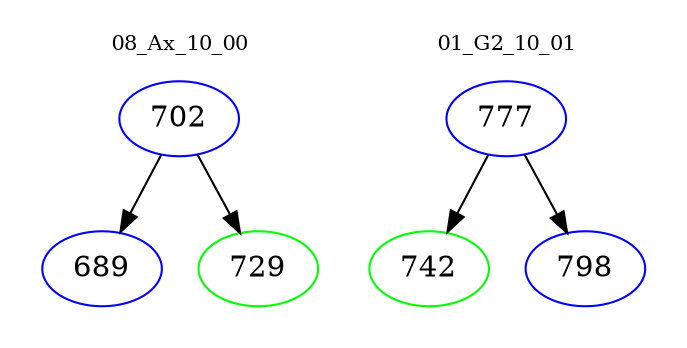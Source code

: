 digraph{
subgraph cluster_0 {
color = white
label = "08_Ax_10_00";
fontsize=10;
T0_702 [label="702", color="blue"]
T0_702 -> T0_689 [color="black"]
T0_689 [label="689", color="blue"]
T0_702 -> T0_729 [color="black"]
T0_729 [label="729", color="green"]
}
subgraph cluster_1 {
color = white
label = "01_G2_10_01";
fontsize=10;
T1_777 [label="777", color="blue"]
T1_777 -> T1_742 [color="black"]
T1_742 [label="742", color="green"]
T1_777 -> T1_798 [color="black"]
T1_798 [label="798", color="blue"]
}
}
